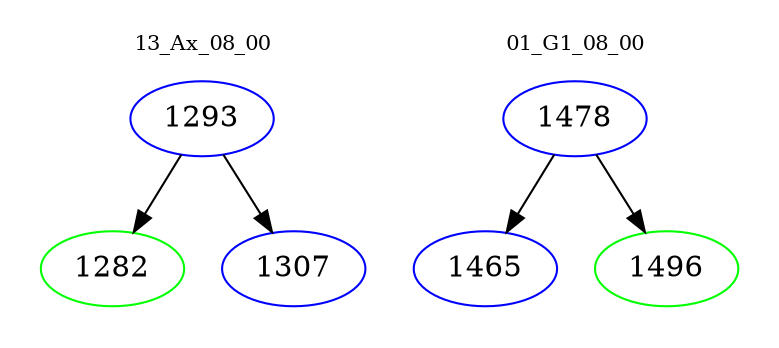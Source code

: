 digraph{
subgraph cluster_0 {
color = white
label = "13_Ax_08_00";
fontsize=10;
T0_1293 [label="1293", color="blue"]
T0_1293 -> T0_1282 [color="black"]
T0_1282 [label="1282", color="green"]
T0_1293 -> T0_1307 [color="black"]
T0_1307 [label="1307", color="blue"]
}
subgraph cluster_1 {
color = white
label = "01_G1_08_00";
fontsize=10;
T1_1478 [label="1478", color="blue"]
T1_1478 -> T1_1465 [color="black"]
T1_1465 [label="1465", color="blue"]
T1_1478 -> T1_1496 [color="black"]
T1_1496 [label="1496", color="green"]
}
}
